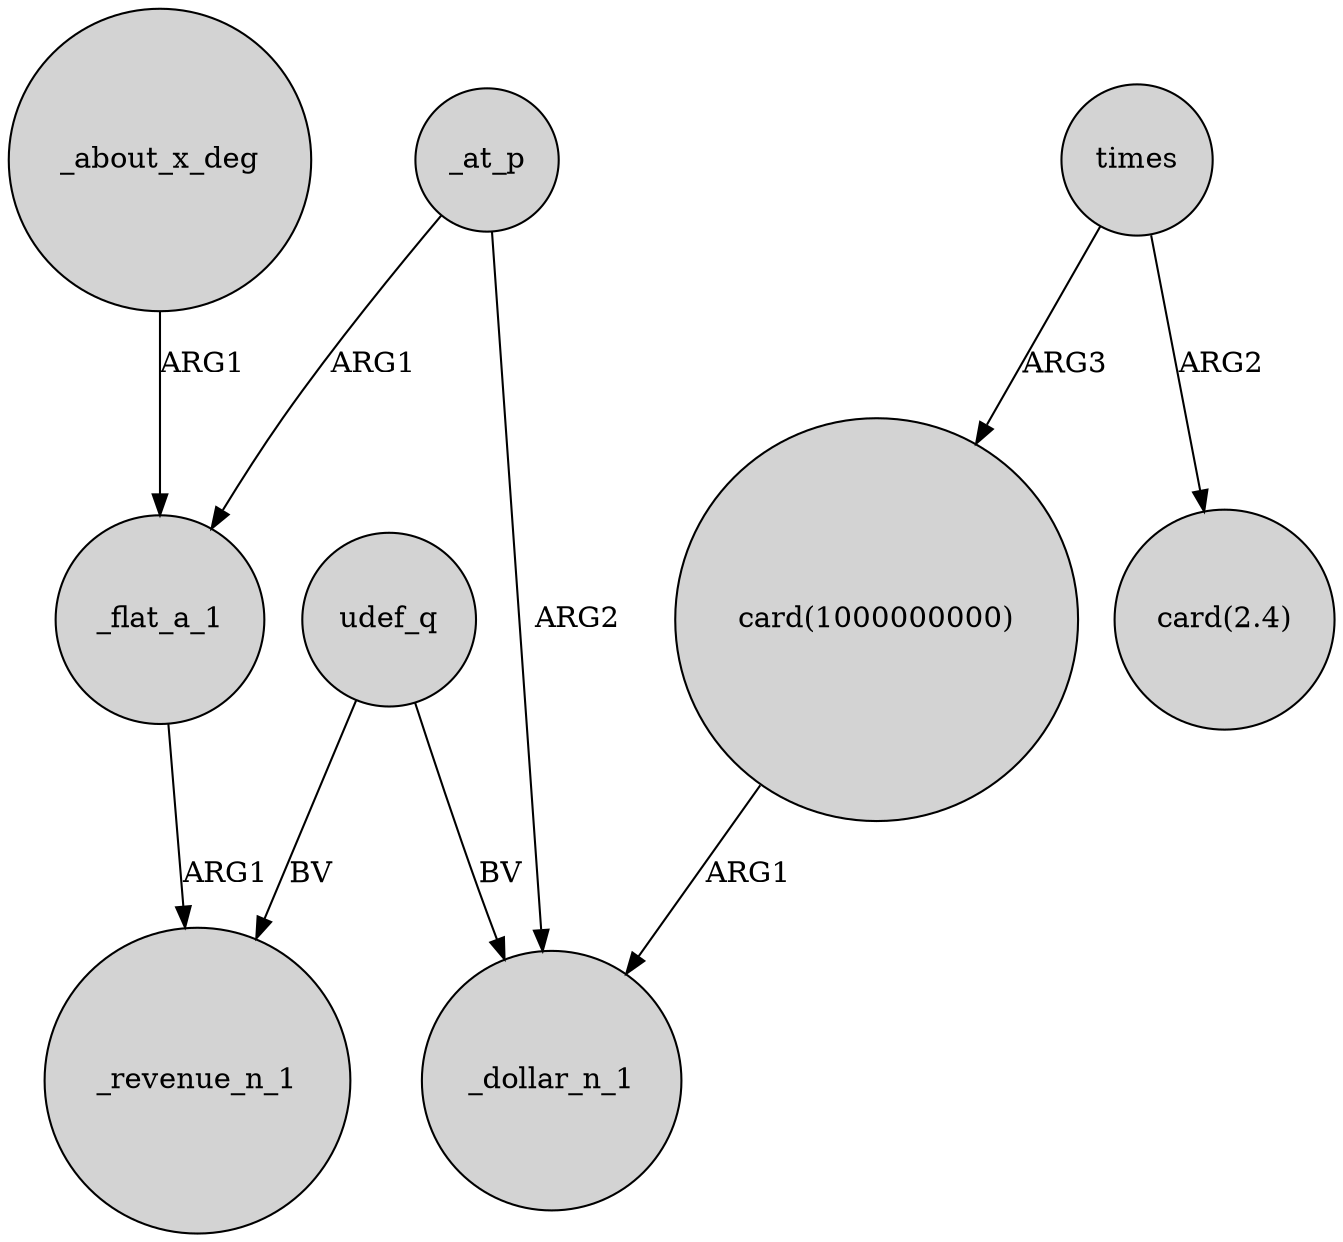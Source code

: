 digraph {
	node [shape=circle style=filled]
	udef_q -> _revenue_n_1 [label=BV]
	_about_x_deg -> _flat_a_1 [label=ARG1]
	_at_p -> _flat_a_1 [label=ARG1]
	_at_p -> _dollar_n_1 [label=ARG2]
	"card(1000000000)" -> _dollar_n_1 [label=ARG1]
	times -> "card(1000000000)" [label=ARG3]
	udef_q -> _dollar_n_1 [label=BV]
	times -> "card(2.4)" [label=ARG2]
	_flat_a_1 -> _revenue_n_1 [label=ARG1]
}
